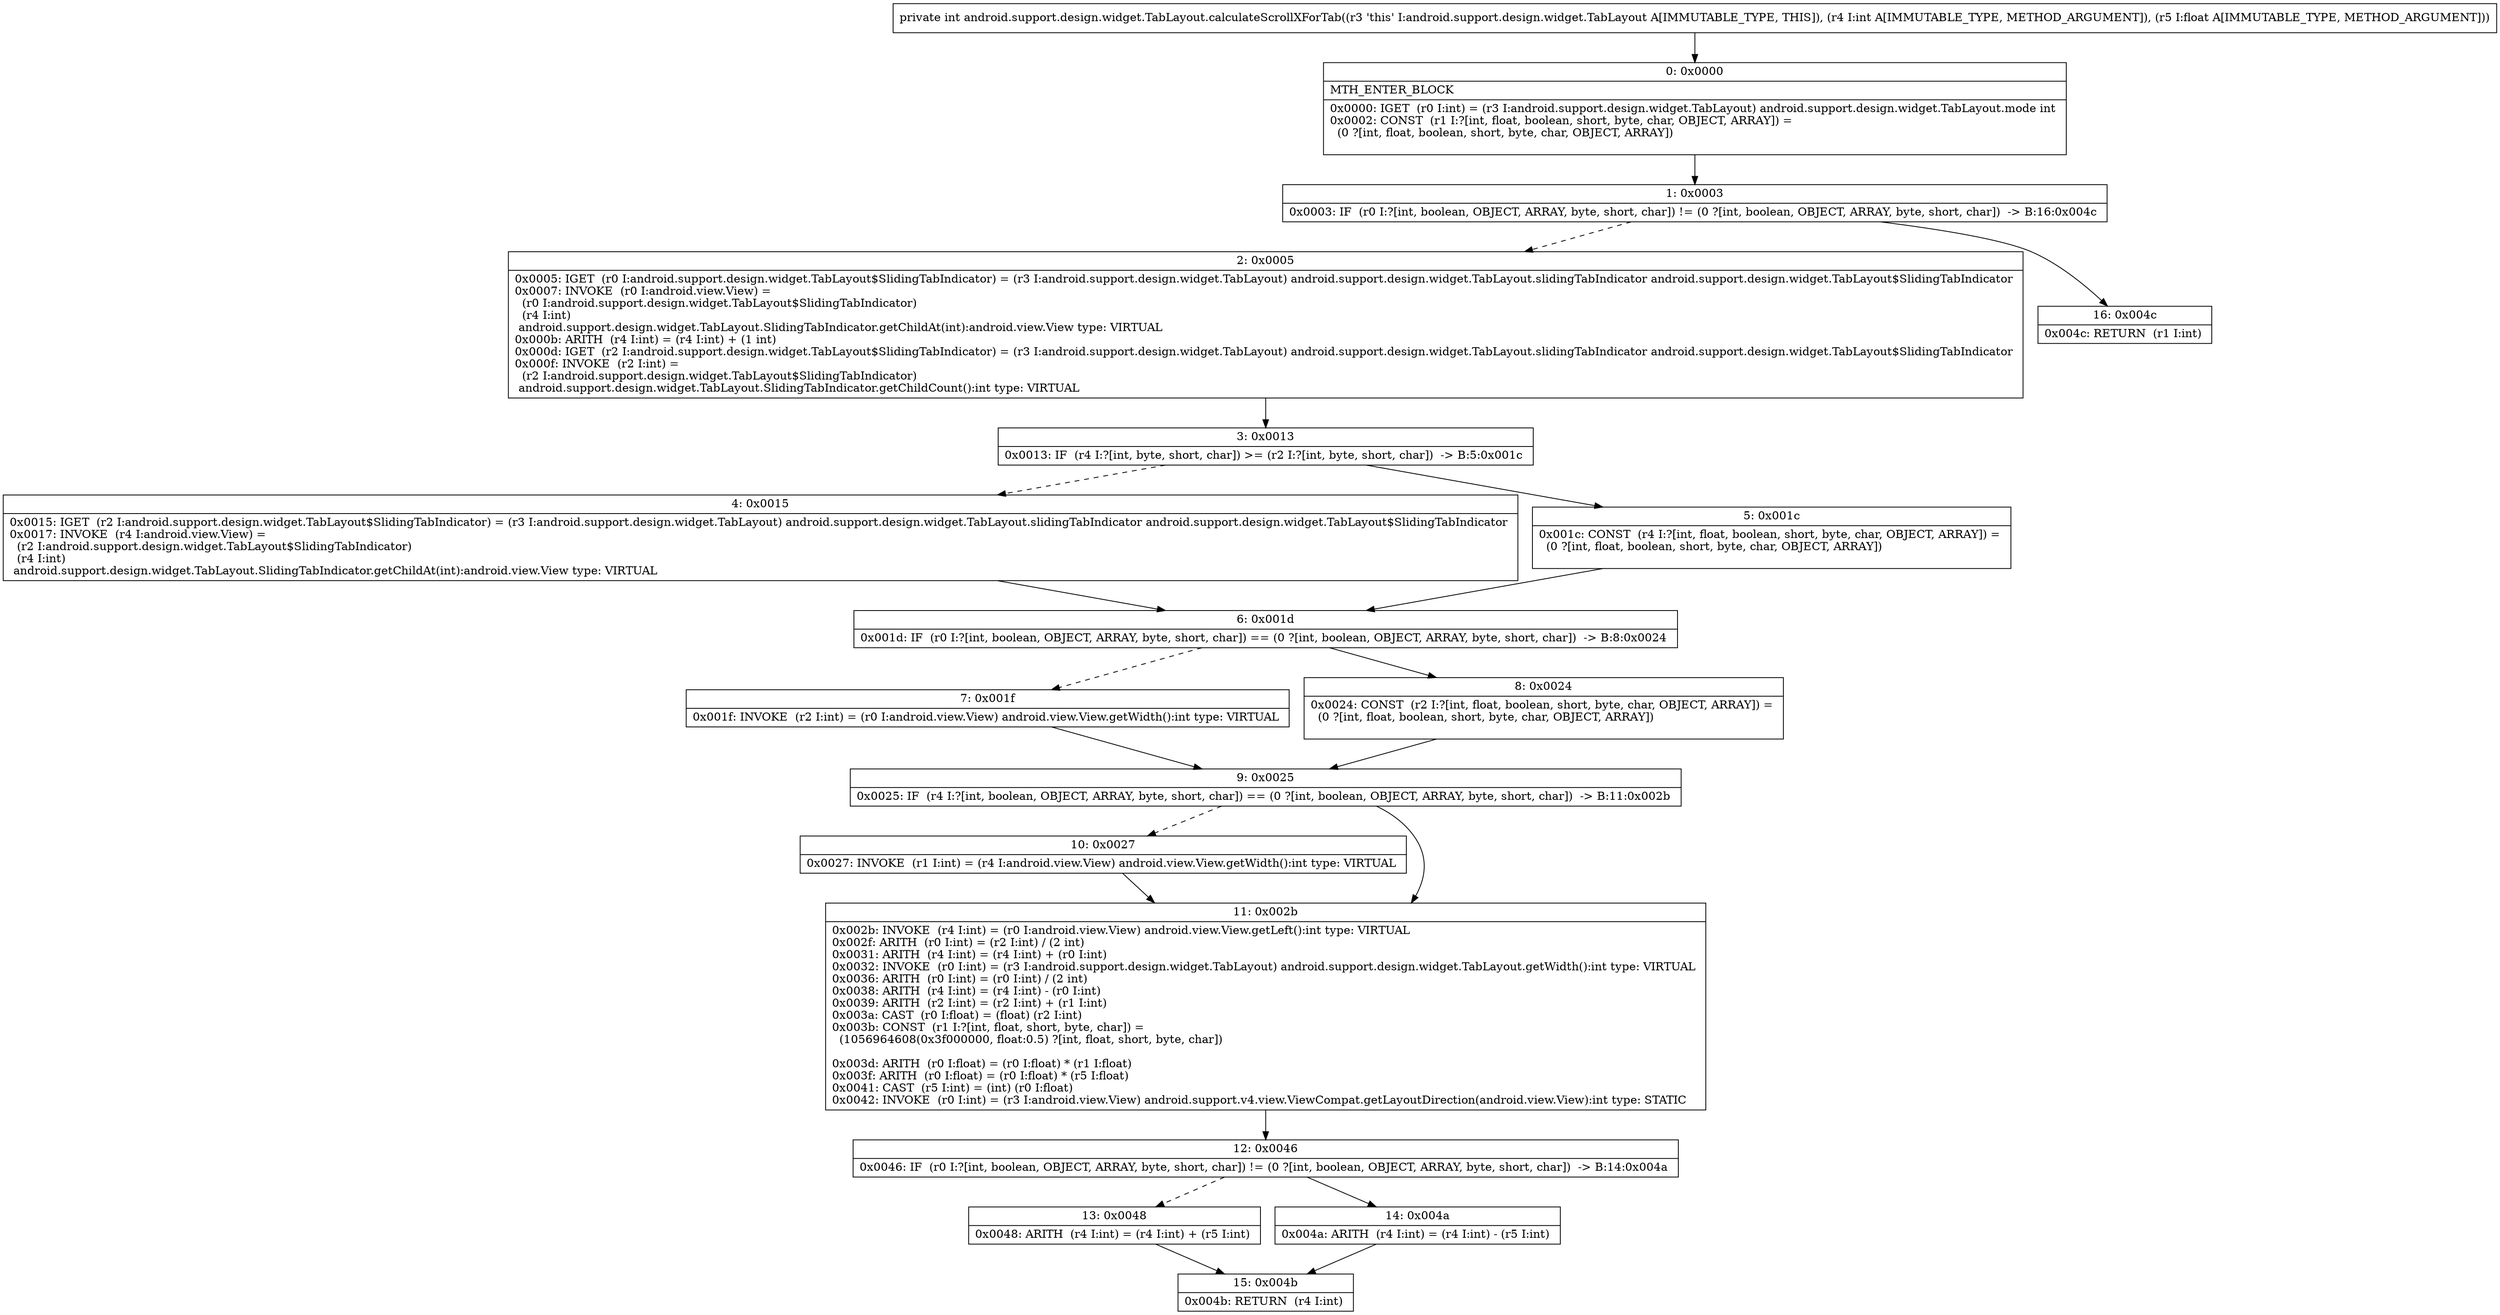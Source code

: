 digraph "CFG forandroid.support.design.widget.TabLayout.calculateScrollXForTab(IF)I" {
Node_0 [shape=record,label="{0\:\ 0x0000|MTH_ENTER_BLOCK\l|0x0000: IGET  (r0 I:int) = (r3 I:android.support.design.widget.TabLayout) android.support.design.widget.TabLayout.mode int \l0x0002: CONST  (r1 I:?[int, float, boolean, short, byte, char, OBJECT, ARRAY]) = \l  (0 ?[int, float, boolean, short, byte, char, OBJECT, ARRAY])\l \l}"];
Node_1 [shape=record,label="{1\:\ 0x0003|0x0003: IF  (r0 I:?[int, boolean, OBJECT, ARRAY, byte, short, char]) != (0 ?[int, boolean, OBJECT, ARRAY, byte, short, char])  \-\> B:16:0x004c \l}"];
Node_2 [shape=record,label="{2\:\ 0x0005|0x0005: IGET  (r0 I:android.support.design.widget.TabLayout$SlidingTabIndicator) = (r3 I:android.support.design.widget.TabLayout) android.support.design.widget.TabLayout.slidingTabIndicator android.support.design.widget.TabLayout$SlidingTabIndicator \l0x0007: INVOKE  (r0 I:android.view.View) = \l  (r0 I:android.support.design.widget.TabLayout$SlidingTabIndicator)\l  (r4 I:int)\l android.support.design.widget.TabLayout.SlidingTabIndicator.getChildAt(int):android.view.View type: VIRTUAL \l0x000b: ARITH  (r4 I:int) = (r4 I:int) + (1 int) \l0x000d: IGET  (r2 I:android.support.design.widget.TabLayout$SlidingTabIndicator) = (r3 I:android.support.design.widget.TabLayout) android.support.design.widget.TabLayout.slidingTabIndicator android.support.design.widget.TabLayout$SlidingTabIndicator \l0x000f: INVOKE  (r2 I:int) = \l  (r2 I:android.support.design.widget.TabLayout$SlidingTabIndicator)\l android.support.design.widget.TabLayout.SlidingTabIndicator.getChildCount():int type: VIRTUAL \l}"];
Node_3 [shape=record,label="{3\:\ 0x0013|0x0013: IF  (r4 I:?[int, byte, short, char]) \>= (r2 I:?[int, byte, short, char])  \-\> B:5:0x001c \l}"];
Node_4 [shape=record,label="{4\:\ 0x0015|0x0015: IGET  (r2 I:android.support.design.widget.TabLayout$SlidingTabIndicator) = (r3 I:android.support.design.widget.TabLayout) android.support.design.widget.TabLayout.slidingTabIndicator android.support.design.widget.TabLayout$SlidingTabIndicator \l0x0017: INVOKE  (r4 I:android.view.View) = \l  (r2 I:android.support.design.widget.TabLayout$SlidingTabIndicator)\l  (r4 I:int)\l android.support.design.widget.TabLayout.SlidingTabIndicator.getChildAt(int):android.view.View type: VIRTUAL \l}"];
Node_5 [shape=record,label="{5\:\ 0x001c|0x001c: CONST  (r4 I:?[int, float, boolean, short, byte, char, OBJECT, ARRAY]) = \l  (0 ?[int, float, boolean, short, byte, char, OBJECT, ARRAY])\l \l}"];
Node_6 [shape=record,label="{6\:\ 0x001d|0x001d: IF  (r0 I:?[int, boolean, OBJECT, ARRAY, byte, short, char]) == (0 ?[int, boolean, OBJECT, ARRAY, byte, short, char])  \-\> B:8:0x0024 \l}"];
Node_7 [shape=record,label="{7\:\ 0x001f|0x001f: INVOKE  (r2 I:int) = (r0 I:android.view.View) android.view.View.getWidth():int type: VIRTUAL \l}"];
Node_8 [shape=record,label="{8\:\ 0x0024|0x0024: CONST  (r2 I:?[int, float, boolean, short, byte, char, OBJECT, ARRAY]) = \l  (0 ?[int, float, boolean, short, byte, char, OBJECT, ARRAY])\l \l}"];
Node_9 [shape=record,label="{9\:\ 0x0025|0x0025: IF  (r4 I:?[int, boolean, OBJECT, ARRAY, byte, short, char]) == (0 ?[int, boolean, OBJECT, ARRAY, byte, short, char])  \-\> B:11:0x002b \l}"];
Node_10 [shape=record,label="{10\:\ 0x0027|0x0027: INVOKE  (r1 I:int) = (r4 I:android.view.View) android.view.View.getWidth():int type: VIRTUAL \l}"];
Node_11 [shape=record,label="{11\:\ 0x002b|0x002b: INVOKE  (r4 I:int) = (r0 I:android.view.View) android.view.View.getLeft():int type: VIRTUAL \l0x002f: ARITH  (r0 I:int) = (r2 I:int) \/ (2 int) \l0x0031: ARITH  (r4 I:int) = (r4 I:int) + (r0 I:int) \l0x0032: INVOKE  (r0 I:int) = (r3 I:android.support.design.widget.TabLayout) android.support.design.widget.TabLayout.getWidth():int type: VIRTUAL \l0x0036: ARITH  (r0 I:int) = (r0 I:int) \/ (2 int) \l0x0038: ARITH  (r4 I:int) = (r4 I:int) \- (r0 I:int) \l0x0039: ARITH  (r2 I:int) = (r2 I:int) + (r1 I:int) \l0x003a: CAST  (r0 I:float) = (float) (r2 I:int) \l0x003b: CONST  (r1 I:?[int, float, short, byte, char]) = \l  (1056964608(0x3f000000, float:0.5) ?[int, float, short, byte, char])\l \l0x003d: ARITH  (r0 I:float) = (r0 I:float) * (r1 I:float) \l0x003f: ARITH  (r0 I:float) = (r0 I:float) * (r5 I:float) \l0x0041: CAST  (r5 I:int) = (int) (r0 I:float) \l0x0042: INVOKE  (r0 I:int) = (r3 I:android.view.View) android.support.v4.view.ViewCompat.getLayoutDirection(android.view.View):int type: STATIC \l}"];
Node_12 [shape=record,label="{12\:\ 0x0046|0x0046: IF  (r0 I:?[int, boolean, OBJECT, ARRAY, byte, short, char]) != (0 ?[int, boolean, OBJECT, ARRAY, byte, short, char])  \-\> B:14:0x004a \l}"];
Node_13 [shape=record,label="{13\:\ 0x0048|0x0048: ARITH  (r4 I:int) = (r4 I:int) + (r5 I:int) \l}"];
Node_14 [shape=record,label="{14\:\ 0x004a|0x004a: ARITH  (r4 I:int) = (r4 I:int) \- (r5 I:int) \l}"];
Node_15 [shape=record,label="{15\:\ 0x004b|0x004b: RETURN  (r4 I:int) \l}"];
Node_16 [shape=record,label="{16\:\ 0x004c|0x004c: RETURN  (r1 I:int) \l}"];
MethodNode[shape=record,label="{private int android.support.design.widget.TabLayout.calculateScrollXForTab((r3 'this' I:android.support.design.widget.TabLayout A[IMMUTABLE_TYPE, THIS]), (r4 I:int A[IMMUTABLE_TYPE, METHOD_ARGUMENT]), (r5 I:float A[IMMUTABLE_TYPE, METHOD_ARGUMENT])) }"];
MethodNode -> Node_0;
Node_0 -> Node_1;
Node_1 -> Node_2[style=dashed];
Node_1 -> Node_16;
Node_2 -> Node_3;
Node_3 -> Node_4[style=dashed];
Node_3 -> Node_5;
Node_4 -> Node_6;
Node_5 -> Node_6;
Node_6 -> Node_7[style=dashed];
Node_6 -> Node_8;
Node_7 -> Node_9;
Node_8 -> Node_9;
Node_9 -> Node_10[style=dashed];
Node_9 -> Node_11;
Node_10 -> Node_11;
Node_11 -> Node_12;
Node_12 -> Node_13[style=dashed];
Node_12 -> Node_14;
Node_13 -> Node_15;
Node_14 -> Node_15;
}

